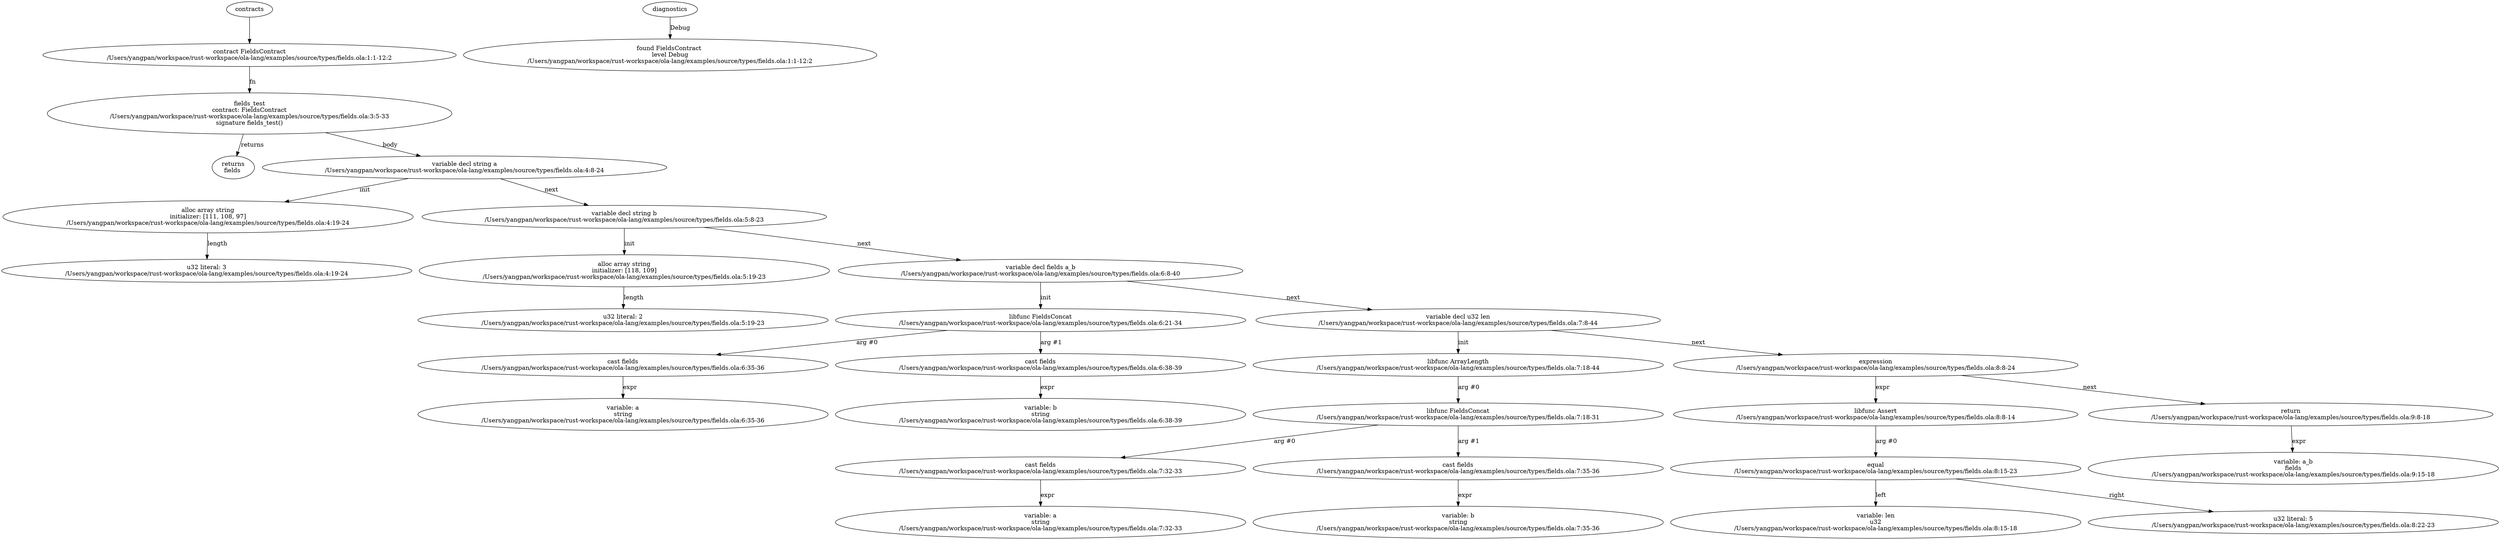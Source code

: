 strict digraph "/Users/yangpan/workspace/rust-workspace/ola-lang/examples/source/types/fields.ola" {
	contract [label="contract FieldsContract\n/Users/yangpan/workspace/rust-workspace/ola-lang/examples/source/types/fields.ola:1:1-12:2"]
	fields_test [label="fields_test\ncontract: FieldsContract\n/Users/yangpan/workspace/rust-workspace/ola-lang/examples/source/types/fields.ola:3:5-33\nsignature fields_test()"]
	returns [label="returns\nfields "]
	var_decl [label="variable decl string a\n/Users/yangpan/workspace/rust-workspace/ola-lang/examples/source/types/fields.ola:4:8-24"]
	alloc_array [label="alloc array string\ninitializer: [111, 108, 97]\n/Users/yangpan/workspace/rust-workspace/ola-lang/examples/source/types/fields.ola:4:19-24"]
	number_literal [label="u32 literal: 3\n/Users/yangpan/workspace/rust-workspace/ola-lang/examples/source/types/fields.ola:4:19-24"]
	var_decl_7 [label="variable decl string b\n/Users/yangpan/workspace/rust-workspace/ola-lang/examples/source/types/fields.ola:5:8-23"]
	alloc_array_8 [label="alloc array string\ninitializer: [118, 109]\n/Users/yangpan/workspace/rust-workspace/ola-lang/examples/source/types/fields.ola:5:19-23"]
	number_literal_9 [label="u32 literal: 2\n/Users/yangpan/workspace/rust-workspace/ola-lang/examples/source/types/fields.ola:5:19-23"]
	var_decl_10 [label="variable decl fields a_b\n/Users/yangpan/workspace/rust-workspace/ola-lang/examples/source/types/fields.ola:6:8-40"]
	libfunc [label="libfunc FieldsConcat\n/Users/yangpan/workspace/rust-workspace/ola-lang/examples/source/types/fields.ola:6:21-34"]
	cast [label="cast fields\n/Users/yangpan/workspace/rust-workspace/ola-lang/examples/source/types/fields.ola:6:35-36"]
	variable [label="variable: a\nstring\n/Users/yangpan/workspace/rust-workspace/ola-lang/examples/source/types/fields.ola:6:35-36"]
	cast_14 [label="cast fields\n/Users/yangpan/workspace/rust-workspace/ola-lang/examples/source/types/fields.ola:6:38-39"]
	variable_15 [label="variable: b\nstring\n/Users/yangpan/workspace/rust-workspace/ola-lang/examples/source/types/fields.ola:6:38-39"]
	var_decl_16 [label="variable decl u32 len\n/Users/yangpan/workspace/rust-workspace/ola-lang/examples/source/types/fields.ola:7:8-44"]
	libfunc_17 [label="libfunc ArrayLength\n/Users/yangpan/workspace/rust-workspace/ola-lang/examples/source/types/fields.ola:7:18-44"]
	libfunc_18 [label="libfunc FieldsConcat\n/Users/yangpan/workspace/rust-workspace/ola-lang/examples/source/types/fields.ola:7:18-31"]
	cast_19 [label="cast fields\n/Users/yangpan/workspace/rust-workspace/ola-lang/examples/source/types/fields.ola:7:32-33"]
	variable_20 [label="variable: a\nstring\n/Users/yangpan/workspace/rust-workspace/ola-lang/examples/source/types/fields.ola:7:32-33"]
	cast_21 [label="cast fields\n/Users/yangpan/workspace/rust-workspace/ola-lang/examples/source/types/fields.ola:7:35-36"]
	variable_22 [label="variable: b\nstring\n/Users/yangpan/workspace/rust-workspace/ola-lang/examples/source/types/fields.ola:7:35-36"]
	expr [label="expression\n/Users/yangpan/workspace/rust-workspace/ola-lang/examples/source/types/fields.ola:8:8-24"]
	libfunc_24 [label="libfunc Assert\n/Users/yangpan/workspace/rust-workspace/ola-lang/examples/source/types/fields.ola:8:8-14"]
	equal [label="equal\n/Users/yangpan/workspace/rust-workspace/ola-lang/examples/source/types/fields.ola:8:15-23"]
	variable_26 [label="variable: len\nu32\n/Users/yangpan/workspace/rust-workspace/ola-lang/examples/source/types/fields.ola:8:15-18"]
	number_literal_27 [label="u32 literal: 5\n/Users/yangpan/workspace/rust-workspace/ola-lang/examples/source/types/fields.ola:8:22-23"]
	return [label="return\n/Users/yangpan/workspace/rust-workspace/ola-lang/examples/source/types/fields.ola:9:8-18"]
	variable_29 [label="variable: a_b\nfields\n/Users/yangpan/workspace/rust-workspace/ola-lang/examples/source/types/fields.ola:9:15-18"]
	diagnostic [label="found FieldsContract \nlevel Debug\n/Users/yangpan/workspace/rust-workspace/ola-lang/examples/source/types/fields.ola:1:1-12:2"]
	contracts -> contract
	contract -> fields_test [label="fn"]
	fields_test -> returns [label="returns"]
	fields_test -> var_decl [label="body"]
	var_decl -> alloc_array [label="init"]
	alloc_array -> number_literal [label="length"]
	var_decl -> var_decl_7 [label="next"]
	var_decl_7 -> alloc_array_8 [label="init"]
	alloc_array_8 -> number_literal_9 [label="length"]
	var_decl_7 -> var_decl_10 [label="next"]
	var_decl_10 -> libfunc [label="init"]
	libfunc -> cast [label="arg #0"]
	cast -> variable [label="expr"]
	libfunc -> cast_14 [label="arg #1"]
	cast_14 -> variable_15 [label="expr"]
	var_decl_10 -> var_decl_16 [label="next"]
	var_decl_16 -> libfunc_17 [label="init"]
	libfunc_17 -> libfunc_18 [label="arg #0"]
	libfunc_18 -> cast_19 [label="arg #0"]
	cast_19 -> variable_20 [label="expr"]
	libfunc_18 -> cast_21 [label="arg #1"]
	cast_21 -> variable_22 [label="expr"]
	var_decl_16 -> expr [label="next"]
	expr -> libfunc_24 [label="expr"]
	libfunc_24 -> equal [label="arg #0"]
	equal -> variable_26 [label="left"]
	equal -> number_literal_27 [label="right"]
	expr -> return [label="next"]
	return -> variable_29 [label="expr"]
	diagnostics -> diagnostic [label="Debug"]
}
